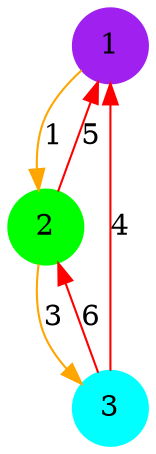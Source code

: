 digraph hgn{ node [shape=circle] 1[color=purple, style=filled] 2[color=green, style=filled] 3[color=cyan, style=filled] 1 -> 2[color=orange, label=1] 2 -> 1[color=red, label=5] 2 -> 3[color=orange, label=3] 3 -> 1[color=red, label=4] 3 -> 2[color=red, label=6] }
